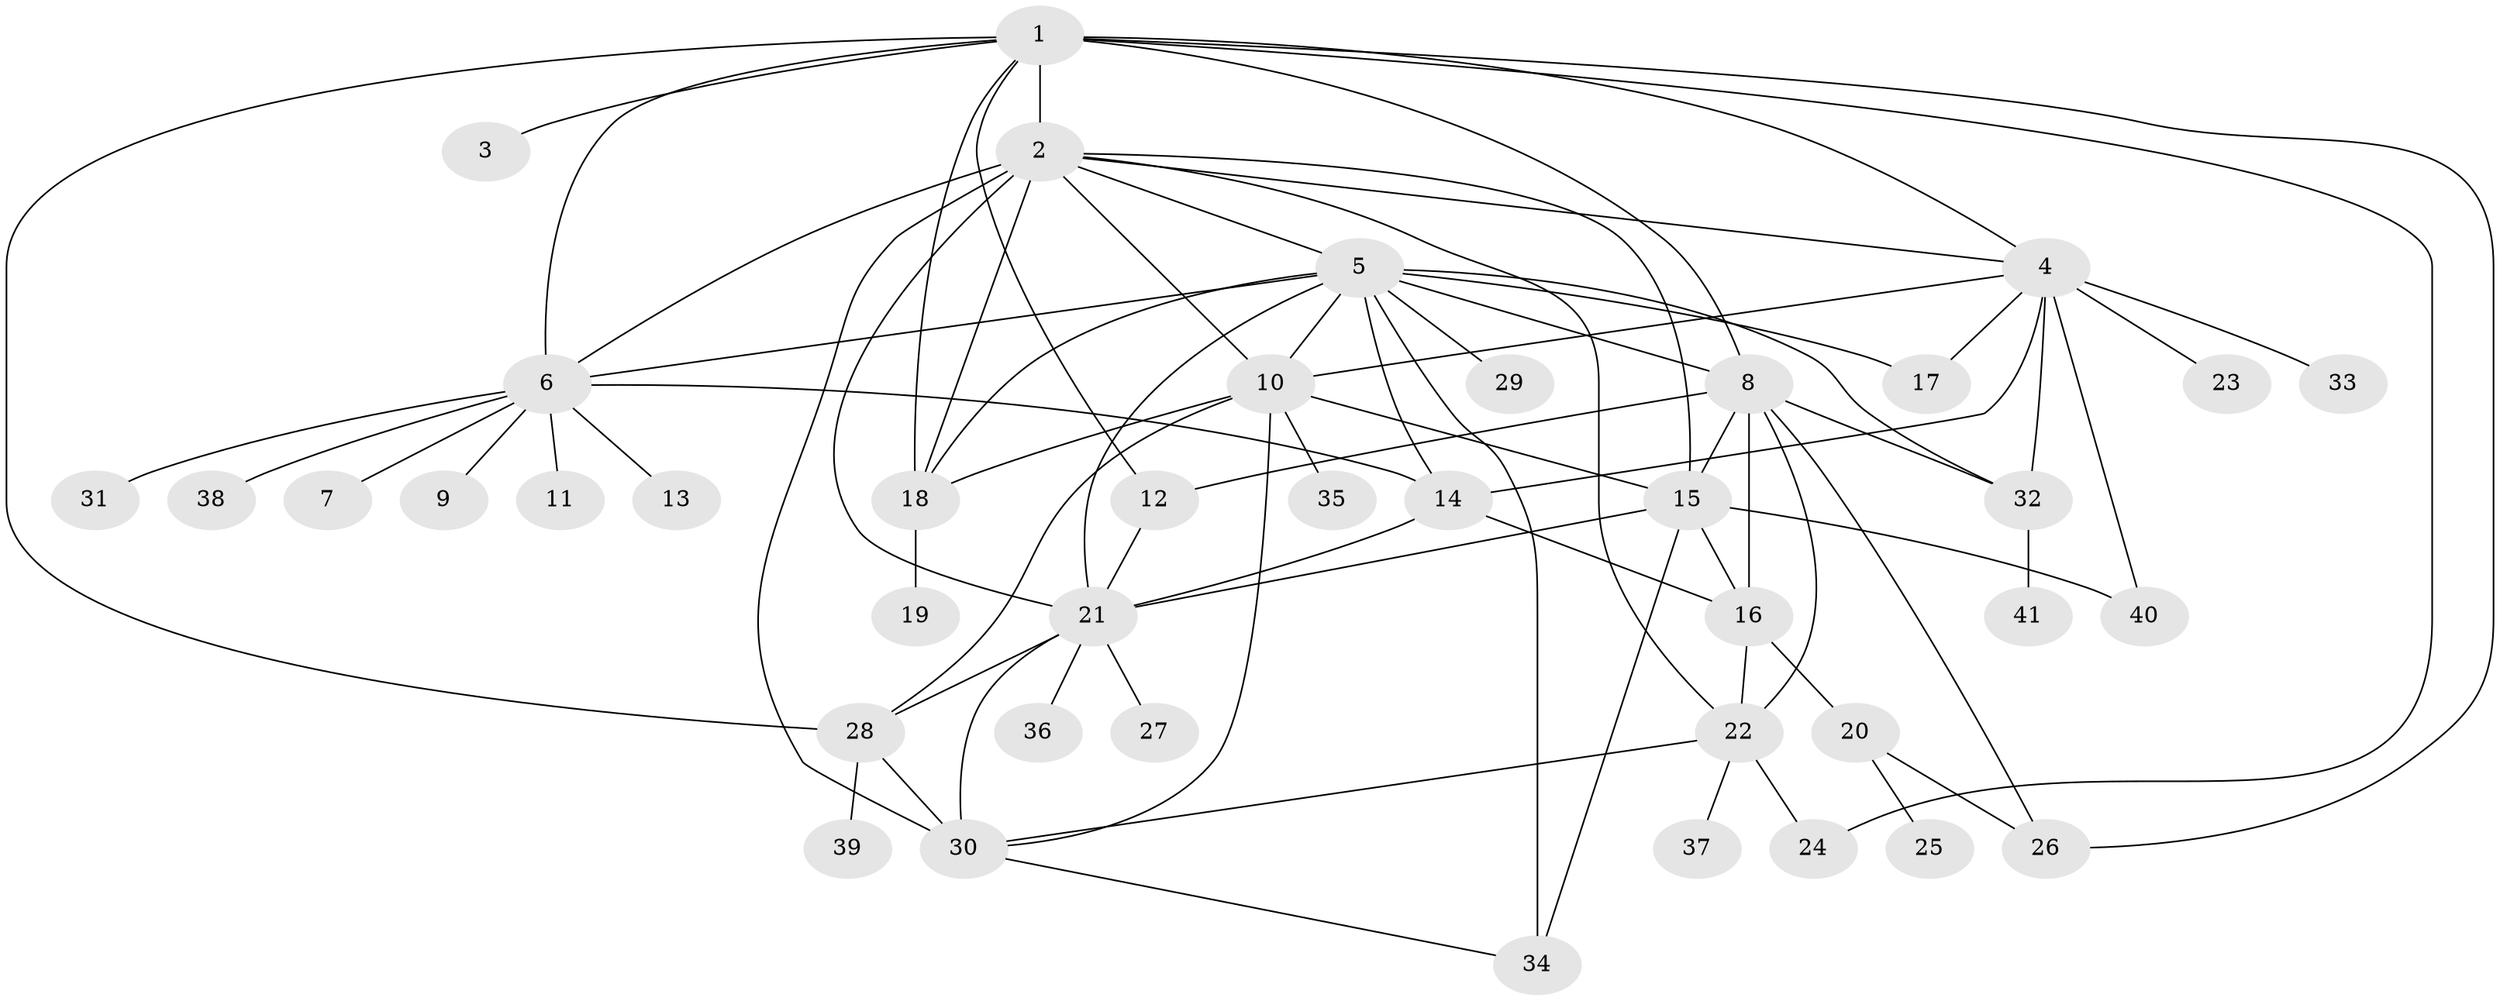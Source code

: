 // original degree distribution, {3: 0.1568627450980392, 32: 0.00980392156862745, 1: 0.47058823529411764, 2: 0.18627450980392157, 12: 0.029411764705882353, 4: 0.049019607843137254, 10: 0.00980392156862745, 17: 0.00980392156862745, 8: 0.029411764705882353, 9: 0.0196078431372549, 6: 0.0196078431372549, 5: 0.00980392156862745}
// Generated by graph-tools (version 1.1) at 2025/50/03/04/25 22:50:22]
// undirected, 41 vertices, 77 edges
graph export_dot {
  node [color=gray90,style=filled];
  1;
  2;
  3;
  4;
  5;
  6;
  7;
  8;
  9;
  10;
  11;
  12;
  13;
  14;
  15;
  16;
  17;
  18;
  19;
  20;
  21;
  22;
  23;
  24;
  25;
  26;
  27;
  28;
  29;
  30;
  31;
  32;
  33;
  34;
  35;
  36;
  37;
  38;
  39;
  40;
  41;
  1 -- 2 [weight=13.0];
  1 -- 3 [weight=1.0];
  1 -- 4 [weight=1.0];
  1 -- 6 [weight=1.0];
  1 -- 8 [weight=1.0];
  1 -- 12 [weight=1.0];
  1 -- 18 [weight=3.0];
  1 -- 24 [weight=1.0];
  1 -- 26 [weight=1.0];
  1 -- 28 [weight=1.0];
  2 -- 4 [weight=1.0];
  2 -- 5 [weight=1.0];
  2 -- 6 [weight=1.0];
  2 -- 10 [weight=3.0];
  2 -- 15 [weight=2.0];
  2 -- 18 [weight=1.0];
  2 -- 21 [weight=1.0];
  2 -- 22 [weight=1.0];
  2 -- 30 [weight=2.0];
  4 -- 10 [weight=1.0];
  4 -- 14 [weight=1.0];
  4 -- 17 [weight=1.0];
  4 -- 23 [weight=2.0];
  4 -- 32 [weight=1.0];
  4 -- 33 [weight=1.0];
  4 -- 40 [weight=1.0];
  5 -- 6 [weight=1.0];
  5 -- 8 [weight=1.0];
  5 -- 10 [weight=1.0];
  5 -- 14 [weight=1.0];
  5 -- 17 [weight=1.0];
  5 -- 18 [weight=1.0];
  5 -- 21 [weight=1.0];
  5 -- 29 [weight=1.0];
  5 -- 32 [weight=1.0];
  5 -- 34 [weight=1.0];
  6 -- 7 [weight=1.0];
  6 -- 9 [weight=1.0];
  6 -- 11 [weight=1.0];
  6 -- 13 [weight=1.0];
  6 -- 14 [weight=1.0];
  6 -- 31 [weight=1.0];
  6 -- 38 [weight=1.0];
  8 -- 12 [weight=1.0];
  8 -- 15 [weight=1.0];
  8 -- 16 [weight=1.0];
  8 -- 22 [weight=1.0];
  8 -- 26 [weight=1.0];
  8 -- 32 [weight=1.0];
  10 -- 15 [weight=8.0];
  10 -- 18 [weight=1.0];
  10 -- 28 [weight=1.0];
  10 -- 30 [weight=1.0];
  10 -- 35 [weight=1.0];
  12 -- 21 [weight=1.0];
  14 -- 16 [weight=5.0];
  14 -- 21 [weight=1.0];
  15 -- 16 [weight=1.0];
  15 -- 21 [weight=1.0];
  15 -- 34 [weight=1.0];
  15 -- 40 [weight=1.0];
  16 -- 20 [weight=1.0];
  16 -- 22 [weight=1.0];
  18 -- 19 [weight=3.0];
  20 -- 25 [weight=1.0];
  20 -- 26 [weight=1.0];
  21 -- 27 [weight=3.0];
  21 -- 28 [weight=3.0];
  21 -- 30 [weight=1.0];
  21 -- 36 [weight=1.0];
  22 -- 24 [weight=3.0];
  22 -- 30 [weight=1.0];
  22 -- 37 [weight=1.0];
  28 -- 30 [weight=1.0];
  28 -- 39 [weight=1.0];
  30 -- 34 [weight=1.0];
  32 -- 41 [weight=1.0];
}

